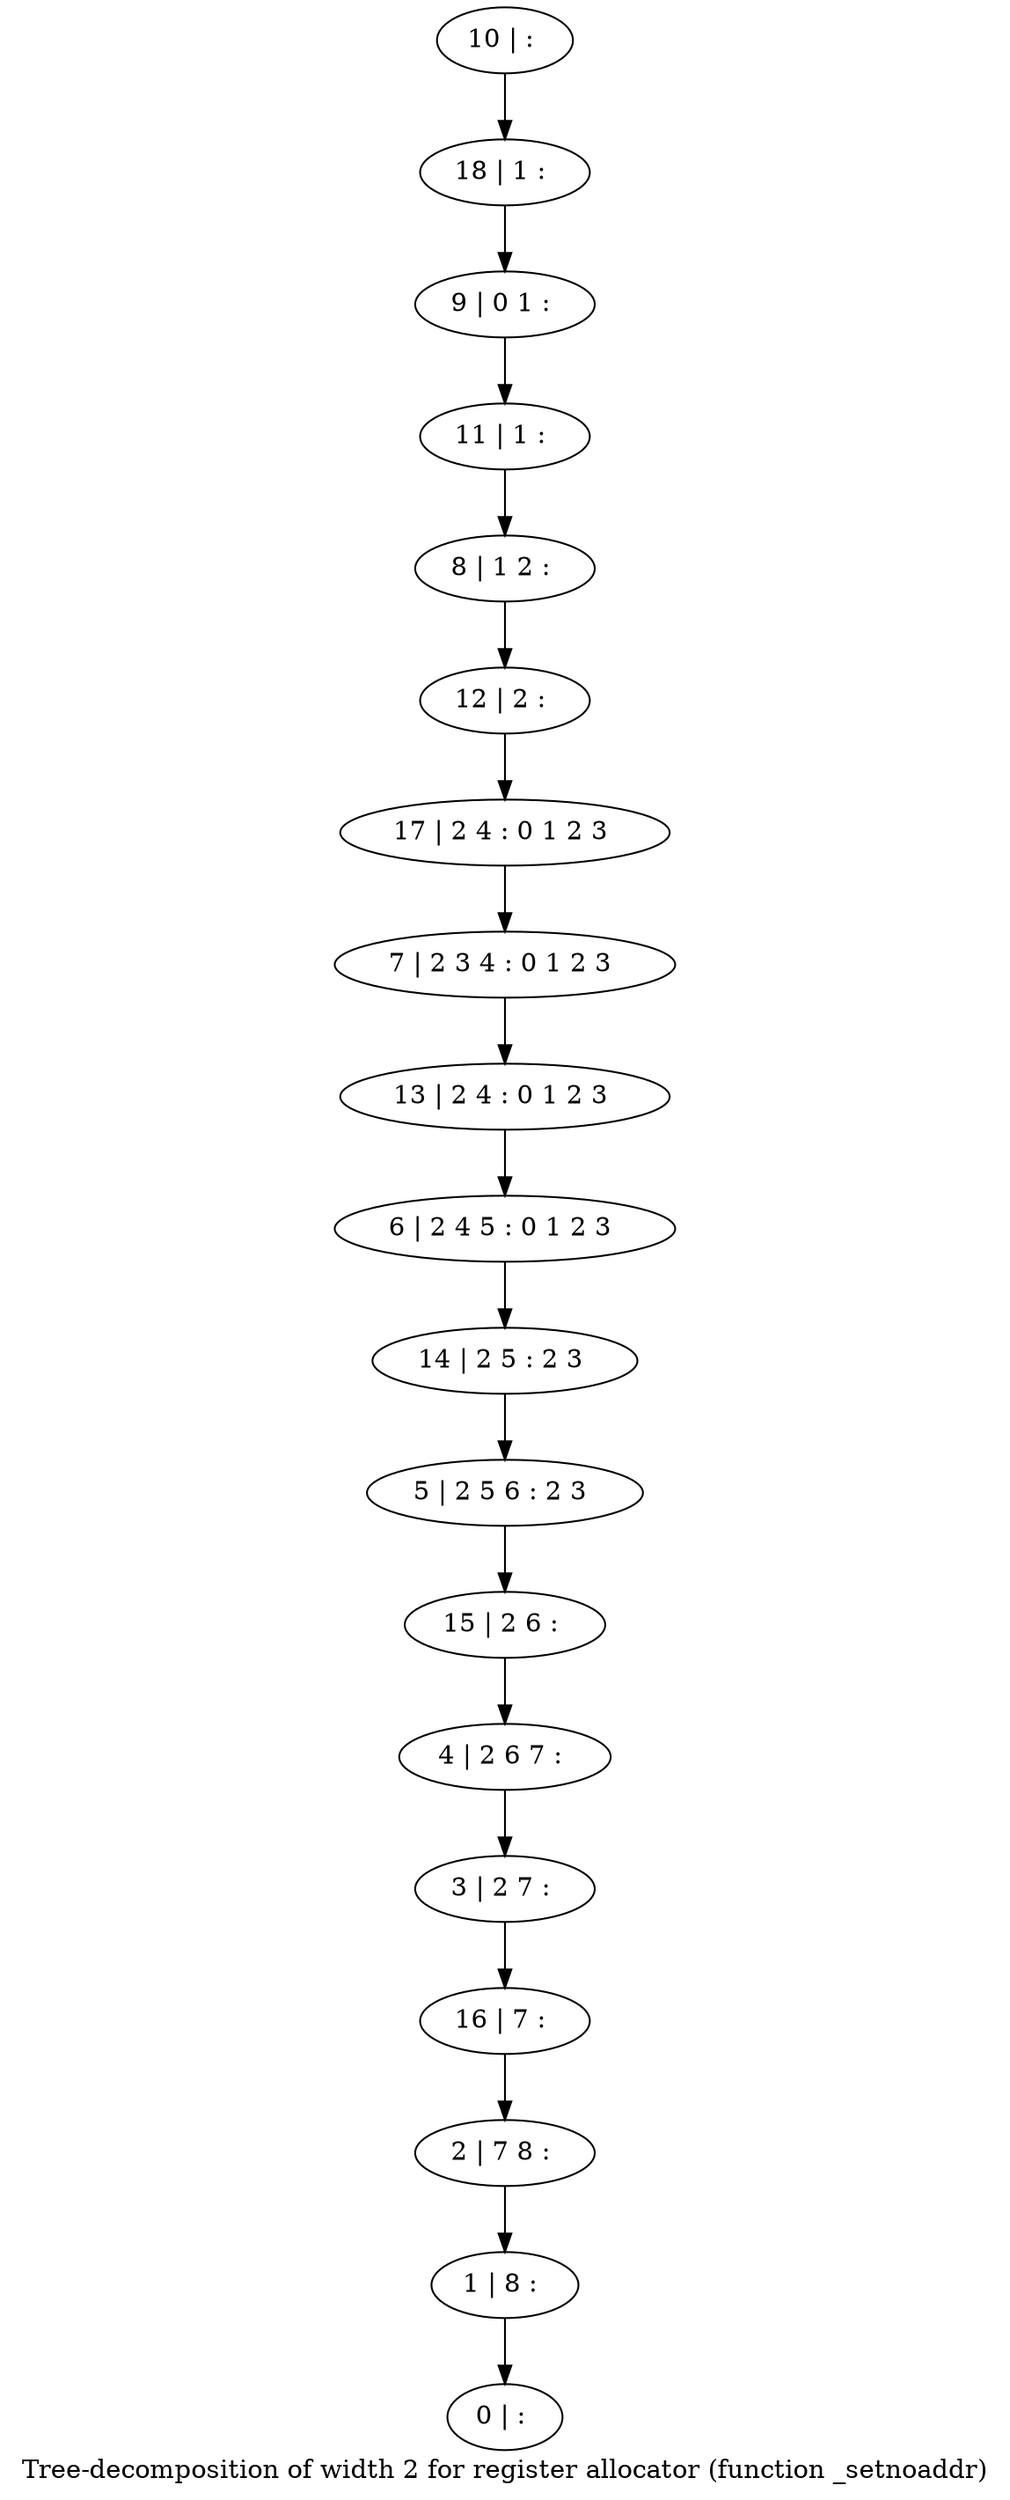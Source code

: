 digraph G {
graph [label="Tree-decomposition of width 2 for register allocator (function _setnoaddr)"]
0[label="0 | : "];
1[label="1 | 8 : "];
2[label="2 | 7 8 : "];
3[label="3 | 2 7 : "];
4[label="4 | 2 6 7 : "];
5[label="5 | 2 5 6 : 2 3 "];
6[label="6 | 2 4 5 : 0 1 2 3 "];
7[label="7 | 2 3 4 : 0 1 2 3 "];
8[label="8 | 1 2 : "];
9[label="9 | 0 1 : "];
10[label="10 | : "];
11[label="11 | 1 : "];
12[label="12 | 2 : "];
13[label="13 | 2 4 : 0 1 2 3 "];
14[label="14 | 2 5 : 2 3 "];
15[label="15 | 2 6 : "];
16[label="16 | 7 : "];
17[label="17 | 2 4 : 0 1 2 3 "];
18[label="18 | 1 : "];
10->18 ;
18->9 ;
9->11 ;
11->8 ;
8->12 ;
12->17 ;
17->7 ;
7->13 ;
13->6 ;
6->14 ;
14->5 ;
5->15 ;
15->4 ;
4->3 ;
3->16 ;
16->2 ;
2->1 ;
1->0 ;
}
